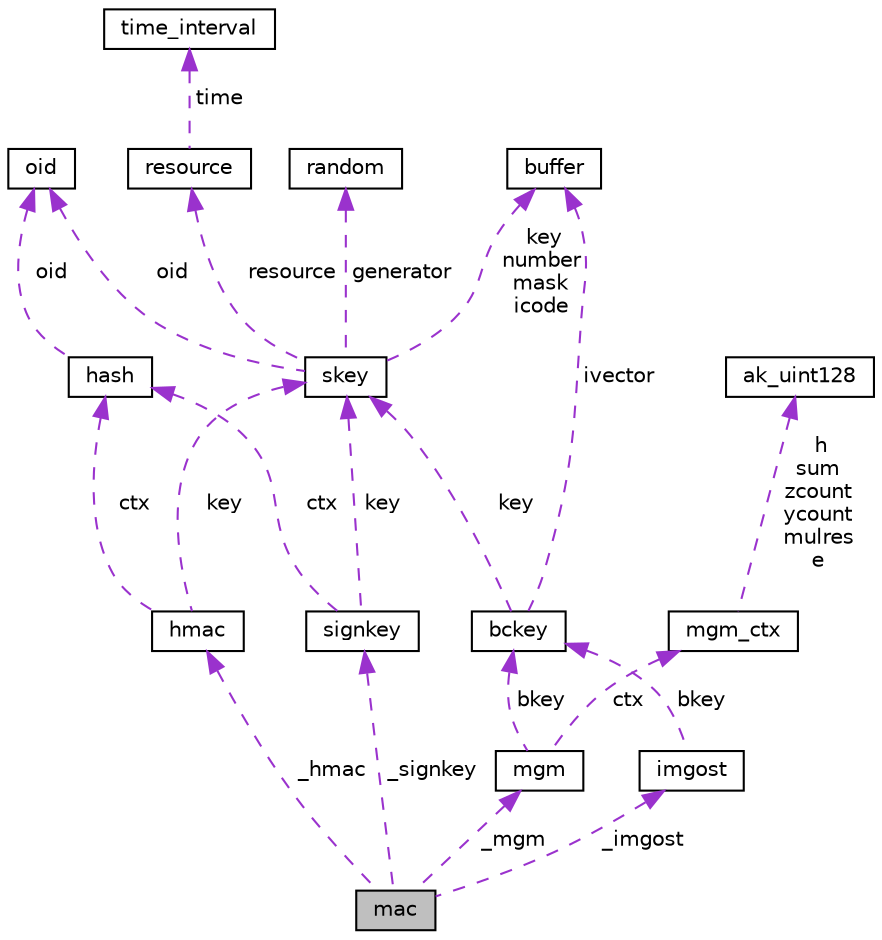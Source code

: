 digraph "mac"
{
  edge [fontname="Helvetica",fontsize="10",labelfontname="Helvetica",labelfontsize="10"];
  node [fontname="Helvetica",fontsize="10",shape=record];
  Node1 [label="mac",height=0.2,width=0.4,color="black", fillcolor="grey75", style="filled", fontcolor="black"];
  Node2 -> Node1 [dir="back",color="darkorchid3",fontsize="10",style="dashed",label=" _signkey" ,fontname="Helvetica"];
  Node2 [label="signkey",height=0.2,width=0.4,color="black", fillcolor="white", style="filled",URL="$structsignkey.html",tooltip="Секретный ключ алгоритма выработки электронной подписи "];
  Node3 -> Node2 [dir="back",color="darkorchid3",fontsize="10",style="dashed",label=" key" ,fontname="Helvetica"];
  Node3 [label="skey",height=0.2,width=0.4,color="black", fillcolor="white", style="filled",URL="$structskey.html",tooltip="Структура секретного ключа – базовый набор данных и методов контроля. "];
  Node4 -> Node3 [dir="back",color="darkorchid3",fontsize="10",style="dashed",label=" oid" ,fontname="Helvetica"];
  Node4 [label="oid",height=0.2,width=0.4,color="black", fillcolor="white", style="filled",URL="$structoid.html",tooltip="Класс для хранения идентификаторов объектов (криптографических механизмов) и их данных. "];
  Node5 -> Node3 [dir="back",color="darkorchid3",fontsize="10",style="dashed",label=" generator" ,fontname="Helvetica"];
  Node5 [label="random",height=0.2,width=0.4,color="black", fillcolor="white", style="filled",URL="$structrandom.html",tooltip="Класс, реализующий произвольный генератор псевдо-случайных чисел. "];
  Node6 -> Node3 [dir="back",color="darkorchid3",fontsize="10",style="dashed",label=" resource" ,fontname="Helvetica"];
  Node6 [label="resource",height=0.2,width=0.4,color="black", fillcolor="white", style="filled",URL="$unionresource.html",tooltip="Структура для хранения ресурса ключа. "];
  Node7 -> Node6 [dir="back",color="darkorchid3",fontsize="10",style="dashed",label=" time" ,fontname="Helvetica"];
  Node7 [label="time_interval",height=0.2,width=0.4,color="black", fillcolor="white", style="filled",URL="$structtime__interval.html",tooltip="Структура для хранения интервала времени использования ключа. "];
  Node8 -> Node3 [dir="back",color="darkorchid3",fontsize="10",style="dashed",label=" key\nnumber\nmask\nicode" ,fontname="Helvetica"];
  Node8 [label="buffer",height=0.2,width=0.4,color="black", fillcolor="white", style="filled",URL="$structbuffer.html",tooltip="Класс для хранения двоичных данных "];
  Node9 -> Node2 [dir="back",color="darkorchid3",fontsize="10",style="dashed",label=" ctx" ,fontname="Helvetica"];
  Node9 [label="hash",height=0.2,width=0.4,color="black", fillcolor="white", style="filled",URL="$structhash.html",tooltip="Класс, реализующий контекст алгоритима хеширования. "];
  Node4 -> Node9 [dir="back",color="darkorchid3",fontsize="10",style="dashed",label=" oid" ,fontname="Helvetica"];
  Node10 -> Node1 [dir="back",color="darkorchid3",fontsize="10",style="dashed",label=" _hmac" ,fontname="Helvetica"];
  Node10 [label="hmac",height=0.2,width=0.4,color="black", fillcolor="white", style="filled",URL="$structhmac.html",tooltip="Секретный ключ алгоритма выработки имитовставки HMAC. "];
  Node3 -> Node10 [dir="back",color="darkorchid3",fontsize="10",style="dashed",label=" key" ,fontname="Helvetica"];
  Node9 -> Node10 [dir="back",color="darkorchid3",fontsize="10",style="dashed",label=" ctx" ,fontname="Helvetica"];
  Node11 -> Node1 [dir="back",color="darkorchid3",fontsize="10",style="dashed",label=" _mgm" ,fontname="Helvetica"];
  Node11 [label="mgm",height=0.2,width=0.4,color="black", fillcolor="white", style="filled",URL="$structmgm.html",tooltip="Секретный ключ алгоритма выработки имитовставки на основе AEAD алгоритма. "];
  Node12 -> Node11 [dir="back",color="darkorchid3",fontsize="10",style="dashed",label=" bkey" ,fontname="Helvetica"];
  Node12 [label="bckey",height=0.2,width=0.4,color="black", fillcolor="white", style="filled",URL="$structbckey.html",tooltip="Секретный ключ блочного алгоритма шифрования. "];
  Node3 -> Node12 [dir="back",color="darkorchid3",fontsize="10",style="dashed",label=" key" ,fontname="Helvetica"];
  Node8 -> Node12 [dir="back",color="darkorchid3",fontsize="10",style="dashed",label=" ivector" ,fontname="Helvetica"];
  Node13 -> Node11 [dir="back",color="darkorchid3",fontsize="10",style="dashed",label=" ctx" ,fontname="Helvetica"];
  Node13 [label="mgm_ctx",height=0.2,width=0.4,color="black", fillcolor="white", style="filled",URL="$structmgm__ctx.html",tooltip="Структура, содержащая текущее состояние режима шифрования с одновременной выработкой имитовставки ..."];
  Node14 -> Node13 [dir="back",color="darkorchid3",fontsize="10",style="dashed",label=" h\nsum\nzcount\nycount\nmulres\ne" ,fontname="Helvetica"];
  Node14 [label="ak_uint128",height=0.2,width=0.4,color="black", fillcolor="white", style="filled",URL="$unionak__uint128.html",tooltip="Структура для обработки 128-ми битных значений. "];
  Node15 -> Node1 [dir="back",color="darkorchid3",fontsize="10",style="dashed",label=" _imgost" ,fontname="Helvetica"];
  Node15 [label="imgost",height=0.2,width=0.4,color="black", fillcolor="white", style="filled",URL="$structimgost.html",tooltip="Секретный ключ алгоритма выработки имитовставки согласно ГОСТ Р 34.13-2015. "];
  Node12 -> Node15 [dir="back",color="darkorchid3",fontsize="10",style="dashed",label=" bkey" ,fontname="Helvetica"];
}
